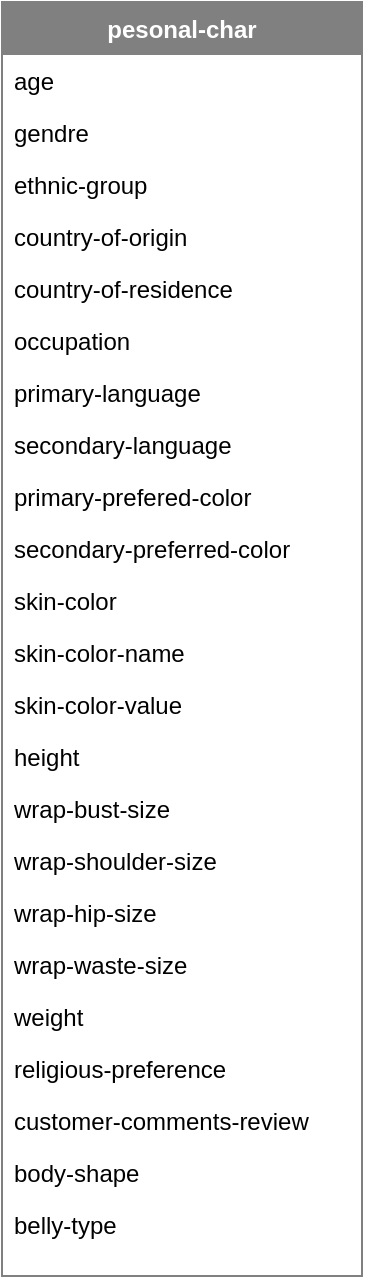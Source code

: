 <mxfile version="13.0.3" type="device"><diagram id="C5RBs43oDa-KdzZeNtuy" name="Page-1"><mxGraphModel dx="1072" dy="792" grid="1" gridSize="10" guides="1" tooltips="1" connect="1" arrows="1" fold="1" page="1" pageScale="1" pageWidth="200" pageHeight="640" math="0" shadow="0"><root><mxCell id="WIyWlLk6GJQsqaUBKTNV-0"/><mxCell id="WIyWlLk6GJQsqaUBKTNV-1" parent="WIyWlLk6GJQsqaUBKTNV-0"/><mxCell id="Gt9GPdNHDZttLSlLsD_g-95" value="pesonal-char" style="swimlane;fontStyle=1;align=center;verticalAlign=top;childLayout=stackLayout;horizontal=1;startSize=26;horizontalStack=0;resizeParent=1;resizeLast=0;collapsible=1;marginBottom=0;rounded=0;shadow=0;strokeWidth=1;fillColor=#808080;strokeColor=#808080;fontColor=#ffffff;fontSize=12;" parent="WIyWlLk6GJQsqaUBKTNV-1" vertex="1"><mxGeometry x="10" y="1" width="180" height="637" as="geometry"><mxRectangle x="19" y="268" width="160" height="26" as="alternateBounds"/></mxGeometry></mxCell><mxCell id="Gt9GPdNHDZttLSlLsD_g-96" value="age" style="text;align=left;verticalAlign=top;spacingLeft=4;spacingRight=4;overflow=hidden;rotatable=0;points=[[0,0.5],[1,0.5]];portConstraint=eastwest;fontSize=12;" parent="Gt9GPdNHDZttLSlLsD_g-95" vertex="1"><mxGeometry y="26" width="180" height="26" as="geometry"/></mxCell><mxCell id="U6pEqtY73GJogX2GtOYk-3" value="gendre" style="text;align=left;verticalAlign=top;spacingLeft=4;spacingRight=4;overflow=hidden;rotatable=0;points=[[0,0.5],[1,0.5]];portConstraint=eastwest;rounded=0;shadow=0;html=0;fontSize=12;" parent="Gt9GPdNHDZttLSlLsD_g-95" vertex="1"><mxGeometry y="52" width="180" height="26" as="geometry"/></mxCell><mxCell id="Gt9GPdNHDZttLSlLsD_g-98" value="ethnic-group" style="text;align=left;verticalAlign=top;spacingLeft=4;spacingRight=4;overflow=hidden;rotatable=0;points=[[0,0.5],[1,0.5]];portConstraint=eastwest;rounded=0;shadow=0;html=0;fontSize=12;" parent="Gt9GPdNHDZttLSlLsD_g-95" vertex="1"><mxGeometry y="78" width="180" height="26" as="geometry"/></mxCell><mxCell id="U6pEqtY73GJogX2GtOYk-1" value="country-of-origin" style="text;align=left;verticalAlign=top;spacingLeft=4;spacingRight=4;overflow=hidden;rotatable=0;points=[[0,0.5],[1,0.5]];portConstraint=eastwest;fontSize=12;" parent="Gt9GPdNHDZttLSlLsD_g-95" vertex="1"><mxGeometry y="104" width="180" height="26" as="geometry"/></mxCell><mxCell id="U6pEqtY73GJogX2GtOYk-4" value="country-of-residence" style="text;align=left;verticalAlign=top;spacingLeft=4;spacingRight=4;overflow=hidden;rotatable=0;points=[[0,0.5],[1,0.5]];portConstraint=eastwest;fontSize=12;" parent="Gt9GPdNHDZttLSlLsD_g-95" vertex="1"><mxGeometry y="130" width="180" height="26" as="geometry"/></mxCell><mxCell id="U6pEqtY73GJogX2GtOYk-5" value="occupation" style="text;align=left;verticalAlign=top;spacingLeft=4;spacingRight=4;overflow=hidden;rotatable=0;points=[[0,0.5],[1,0.5]];portConstraint=eastwest;fontSize=12;" parent="Gt9GPdNHDZttLSlLsD_g-95" vertex="1"><mxGeometry y="156" width="180" height="26" as="geometry"/></mxCell><mxCell id="U6pEqtY73GJogX2GtOYk-7" value="primary-language" style="text;align=left;verticalAlign=top;spacingLeft=4;spacingRight=4;overflow=hidden;rotatable=0;points=[[0,0.5],[1,0.5]];portConstraint=eastwest;fontSize=12;" parent="Gt9GPdNHDZttLSlLsD_g-95" vertex="1"><mxGeometry y="182" width="180" height="26" as="geometry"/></mxCell><mxCell id="U6pEqtY73GJogX2GtOYk-8" value="secondary-language" style="text;align=left;verticalAlign=top;spacingLeft=4;spacingRight=4;overflow=hidden;rotatable=0;points=[[0,0.5],[1,0.5]];portConstraint=eastwest;rounded=0;shadow=0;html=0;fontSize=12;" parent="Gt9GPdNHDZttLSlLsD_g-95" vertex="1"><mxGeometry y="208" width="180" height="26" as="geometry"/></mxCell><mxCell id="U6pEqtY73GJogX2GtOYk-6" value="primary-prefered-color" style="text;align=left;verticalAlign=top;spacingLeft=4;spacingRight=4;overflow=hidden;rotatable=0;points=[[0,0.5],[1,0.5]];portConstraint=eastwest;rounded=0;shadow=0;html=0;fontSize=12;" parent="Gt9GPdNHDZttLSlLsD_g-95" vertex="1"><mxGeometry y="234" width="180" height="26" as="geometry"/></mxCell><mxCell id="U6pEqtY73GJogX2GtOYk-11" value="secondary-preferred-color" style="text;align=left;verticalAlign=top;spacingLeft=4;spacingRight=4;overflow=hidden;rotatable=0;points=[[0,0.5],[1,0.5]];portConstraint=eastwest;fontSize=12;" parent="Gt9GPdNHDZttLSlLsD_g-95" vertex="1"><mxGeometry y="260" width="180" height="26" as="geometry"/></mxCell><mxCell id="Gt9GPdNHDZttLSlLsD_g-97" value="skin-color" style="text;align=left;verticalAlign=top;spacingLeft=4;spacingRight=4;overflow=hidden;rotatable=0;points=[[0,0.5],[1,0.5]];portConstraint=eastwest;rounded=0;shadow=0;html=0;fontSize=12;" parent="Gt9GPdNHDZttLSlLsD_g-95" vertex="1"><mxGeometry y="286" width="180" height="26" as="geometry"/></mxCell><mxCell id="U6pEqtY73GJogX2GtOYk-10" value="skin-color-name" style="text;align=left;verticalAlign=top;spacingLeft=4;spacingRight=4;overflow=hidden;rotatable=0;points=[[0,0.5],[1,0.5]];portConstraint=eastwest;fontSize=12;" parent="Gt9GPdNHDZttLSlLsD_g-95" vertex="1"><mxGeometry y="312" width="180" height="26" as="geometry"/></mxCell><mxCell id="U6pEqtY73GJogX2GtOYk-9" value="skin-color-value" style="text;align=left;verticalAlign=top;spacingLeft=4;spacingRight=4;overflow=hidden;rotatable=0;points=[[0,0.5],[1,0.5]];portConstraint=eastwest;fontSize=12;" parent="Gt9GPdNHDZttLSlLsD_g-95" vertex="1"><mxGeometry y="338" width="180" height="26" as="geometry"/></mxCell><mxCell id="U6pEqtY73GJogX2GtOYk-2" value="height" style="text;align=left;verticalAlign=top;spacingLeft=4;spacingRight=4;overflow=hidden;rotatable=0;points=[[0,0.5],[1,0.5]];portConstraint=eastwest;fontSize=12;" parent="Gt9GPdNHDZttLSlLsD_g-95" vertex="1"><mxGeometry y="364" width="180" height="26" as="geometry"/></mxCell><mxCell id="Gt9GPdNHDZttLSlLsD_g-102" value="wrap-bust-size" style="text;align=left;verticalAlign=top;spacingLeft=4;spacingRight=4;overflow=hidden;rotatable=0;points=[[0,0.5],[1,0.5]];portConstraint=eastwest;fontSize=12;" parent="Gt9GPdNHDZttLSlLsD_g-95" vertex="1"><mxGeometry y="390" width="180" height="26" as="geometry"/></mxCell><mxCell id="U6pEqtY73GJogX2GtOYk-13" value="wrap-shoulder-size" style="text;align=left;verticalAlign=top;spacingLeft=4;spacingRight=4;overflow=hidden;rotatable=0;points=[[0,0.5],[1,0.5]];portConstraint=eastwest;fontSize=12;" parent="Gt9GPdNHDZttLSlLsD_g-95" vertex="1"><mxGeometry y="416" width="180" height="26" as="geometry"/></mxCell><mxCell id="0-0Qp-mno_q6adEKLWV_-2" value="wrap-hip-size" style="text;align=left;verticalAlign=top;spacingLeft=4;spacingRight=4;overflow=hidden;rotatable=0;points=[[0,0.5],[1,0.5]];portConstraint=eastwest;fontSize=12;" vertex="1" parent="Gt9GPdNHDZttLSlLsD_g-95"><mxGeometry y="442" width="180" height="26" as="geometry"/></mxCell><mxCell id="0-0Qp-mno_q6adEKLWV_-3" value="wrap-waste-size" style="text;align=left;verticalAlign=top;spacingLeft=4;spacingRight=4;overflow=hidden;rotatable=0;points=[[0,0.5],[1,0.5]];portConstraint=eastwest;fontSize=12;" vertex="1" parent="Gt9GPdNHDZttLSlLsD_g-95"><mxGeometry y="468" width="180" height="26" as="geometry"/></mxCell><mxCell id="U6pEqtY73GJogX2GtOYk-12" value="weight" style="text;align=left;verticalAlign=top;spacingLeft=4;spacingRight=4;overflow=hidden;rotatable=0;points=[[0,0.5],[1,0.5]];portConstraint=eastwest;fontSize=12;" parent="Gt9GPdNHDZttLSlLsD_g-95" vertex="1"><mxGeometry y="494" width="180" height="26" as="geometry"/></mxCell><mxCell id="U6pEqtY73GJogX2GtOYk-14" value="religious-preference" style="text;align=left;verticalAlign=top;spacingLeft=4;spacingRight=4;overflow=hidden;rotatable=0;points=[[0,0.5],[1,0.5]];portConstraint=eastwest;fontSize=12;" parent="Gt9GPdNHDZttLSlLsD_g-95" vertex="1"><mxGeometry y="520" width="180" height="26" as="geometry"/></mxCell><mxCell id="U6pEqtY73GJogX2GtOYk-15" value="customer-comments-review" style="text;align=left;verticalAlign=top;spacingLeft=4;spacingRight=4;overflow=hidden;rotatable=0;points=[[0,0.5],[1,0.5]];portConstraint=eastwest;fontSize=12;" parent="Gt9GPdNHDZttLSlLsD_g-95" vertex="1"><mxGeometry y="546" width="180" height="26" as="geometry"/></mxCell><mxCell id="0-0Qp-mno_q6adEKLWV_-0" value="body-shape" style="text;align=left;verticalAlign=top;spacingLeft=4;spacingRight=4;overflow=hidden;rotatable=0;points=[[0,0.5],[1,0.5]];portConstraint=eastwest;fontSize=12;" vertex="1" parent="Gt9GPdNHDZttLSlLsD_g-95"><mxGeometry y="572" width="180" height="26" as="geometry"/></mxCell><mxCell id="0-0Qp-mno_q6adEKLWV_-1" value="belly-type" style="text;align=left;verticalAlign=top;spacingLeft=4;spacingRight=4;overflow=hidden;rotatable=0;points=[[0,0.5],[1,0.5]];portConstraint=eastwest;fontSize=12;" vertex="1" parent="Gt9GPdNHDZttLSlLsD_g-95"><mxGeometry y="598" width="180" height="26" as="geometry"/></mxCell></root></mxGraphModel></diagram></mxfile>